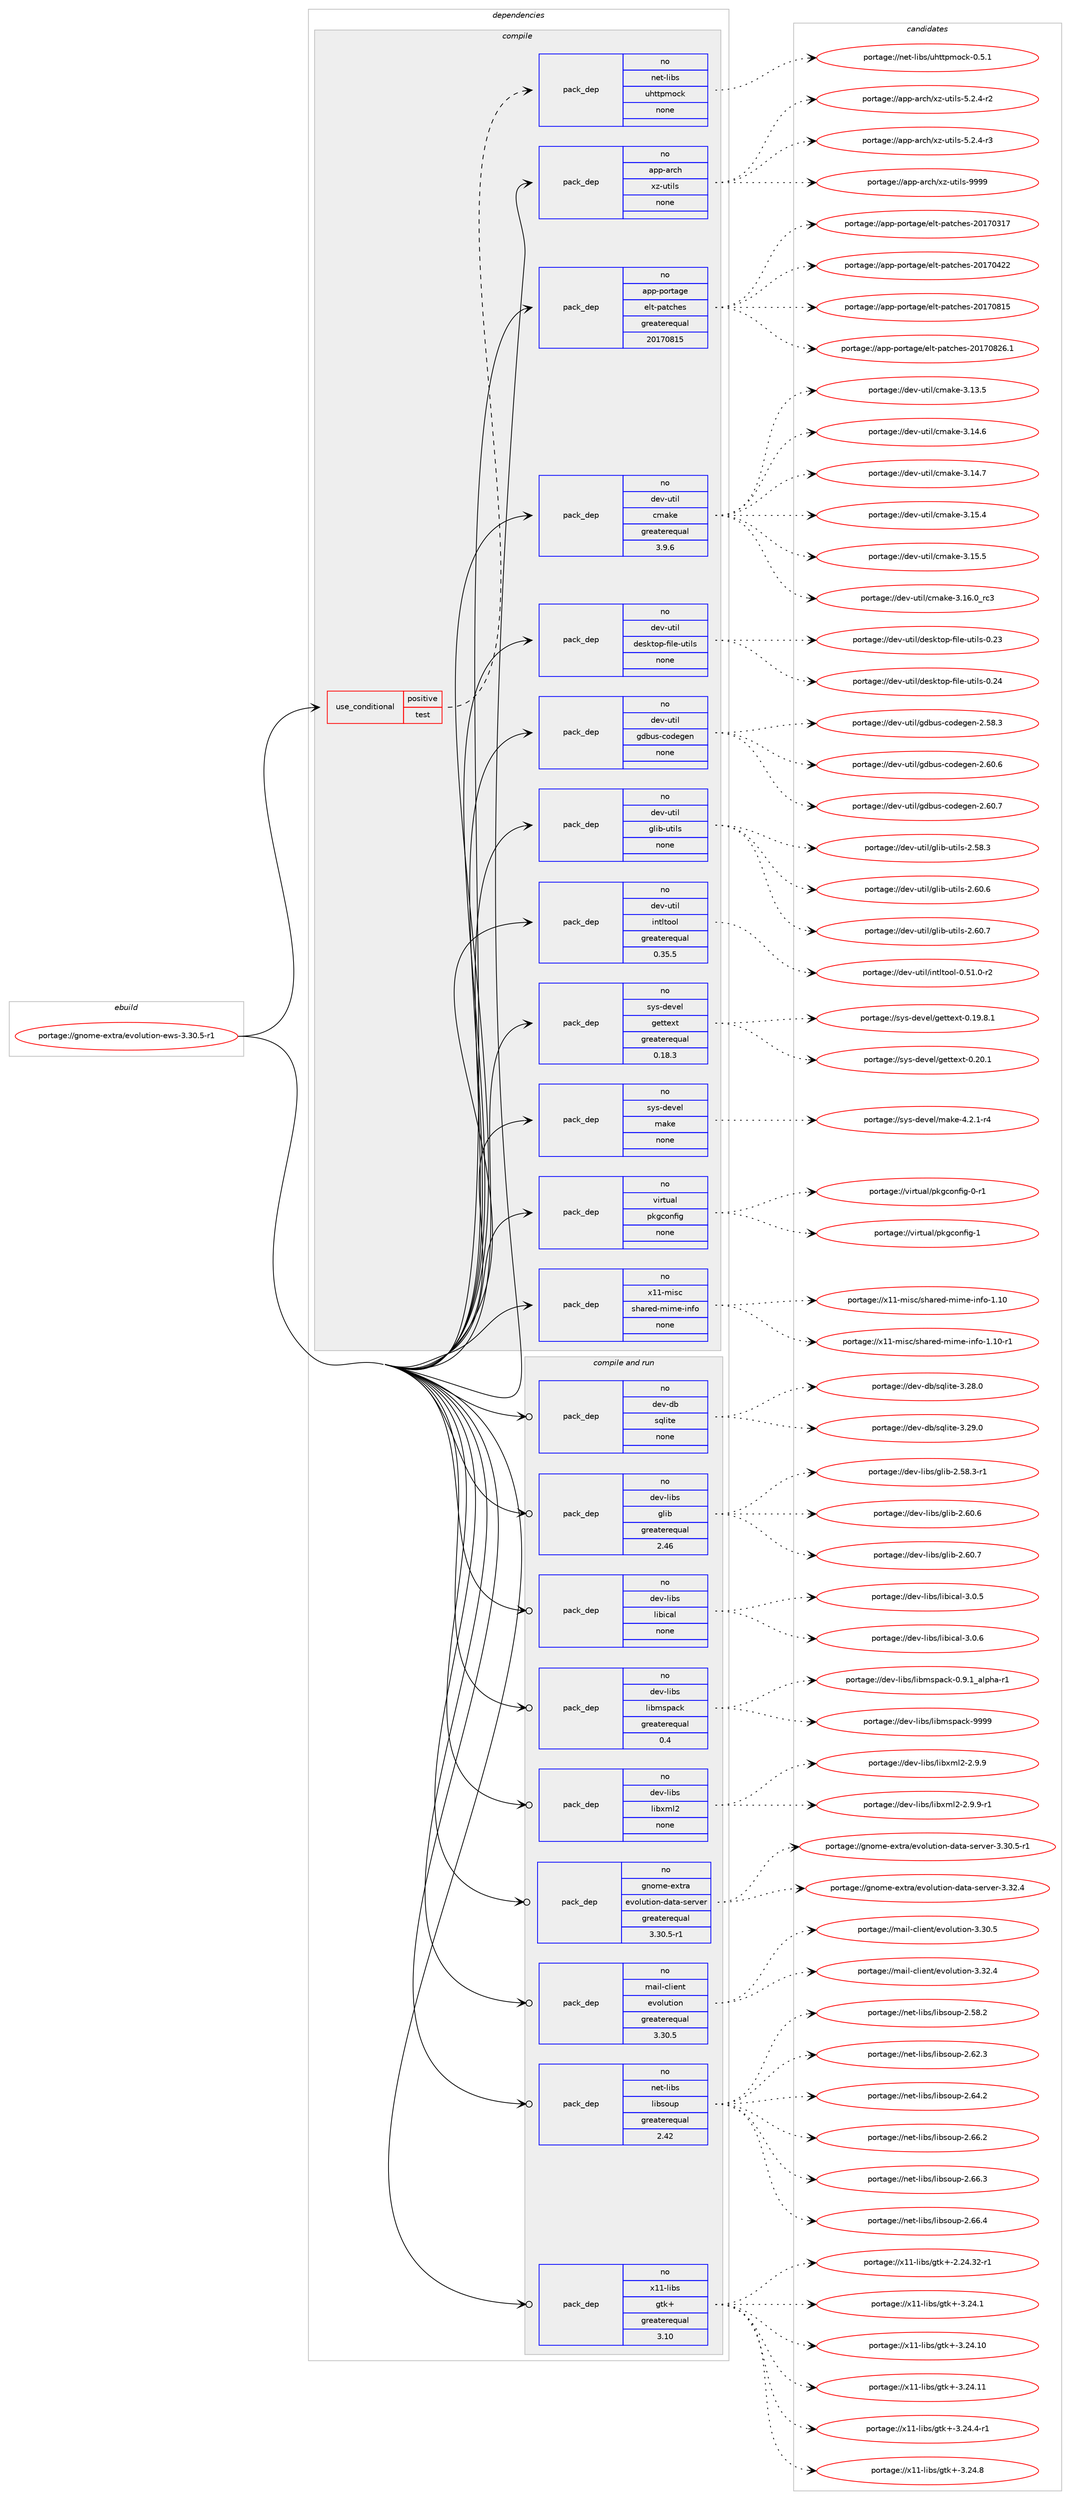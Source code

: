 digraph prolog {

# *************
# Graph options
# *************

newrank=true;
concentrate=true;
compound=true;
graph [rankdir=LR,fontname=Helvetica,fontsize=10,ranksep=1.5];#, ranksep=2.5, nodesep=0.2];
edge  [arrowhead=vee];
node  [fontname=Helvetica,fontsize=10];

# **********
# The ebuild
# **********

subgraph cluster_leftcol {
color=gray;
rank=same;
label=<<i>ebuild</i>>;
id [label="portage://gnome-extra/evolution-ews-3.30.5-r1", color=red, width=4, href="../gnome-extra/evolution-ews-3.30.5-r1.svg"];
}

# ****************
# The dependencies
# ****************

subgraph cluster_midcol {
color=gray;
label=<<i>dependencies</i>>;
subgraph cluster_compile {
fillcolor="#eeeeee";
style=filled;
label=<<i>compile</i>>;
subgraph cond74427 {
dependency281257 [label=<<TABLE BORDER="0" CELLBORDER="1" CELLSPACING="0" CELLPADDING="4"><TR><TD ROWSPAN="3" CELLPADDING="10">use_conditional</TD></TR><TR><TD>positive</TD></TR><TR><TD>test</TD></TR></TABLE>>, shape=none, color=red];
subgraph pack202717 {
dependency281258 [label=<<TABLE BORDER="0" CELLBORDER="1" CELLSPACING="0" CELLPADDING="4" WIDTH="220"><TR><TD ROWSPAN="6" CELLPADDING="30">pack_dep</TD></TR><TR><TD WIDTH="110">no</TD></TR><TR><TD>net-libs</TD></TR><TR><TD>uhttpmock</TD></TR><TR><TD>none</TD></TR><TR><TD></TD></TR></TABLE>>, shape=none, color=blue];
}
dependency281257:e -> dependency281258:w [weight=20,style="dashed",arrowhead="vee"];
}
id:e -> dependency281257:w [weight=20,style="solid",arrowhead="vee"];
subgraph pack202718 {
dependency281259 [label=<<TABLE BORDER="0" CELLBORDER="1" CELLSPACING="0" CELLPADDING="4" WIDTH="220"><TR><TD ROWSPAN="6" CELLPADDING="30">pack_dep</TD></TR><TR><TD WIDTH="110">no</TD></TR><TR><TD>app-arch</TD></TR><TR><TD>xz-utils</TD></TR><TR><TD>none</TD></TR><TR><TD></TD></TR></TABLE>>, shape=none, color=blue];
}
id:e -> dependency281259:w [weight=20,style="solid",arrowhead="vee"];
subgraph pack202719 {
dependency281260 [label=<<TABLE BORDER="0" CELLBORDER="1" CELLSPACING="0" CELLPADDING="4" WIDTH="220"><TR><TD ROWSPAN="6" CELLPADDING="30">pack_dep</TD></TR><TR><TD WIDTH="110">no</TD></TR><TR><TD>app-portage</TD></TR><TR><TD>elt-patches</TD></TR><TR><TD>greaterequal</TD></TR><TR><TD>20170815</TD></TR></TABLE>>, shape=none, color=blue];
}
id:e -> dependency281260:w [weight=20,style="solid",arrowhead="vee"];
subgraph pack202720 {
dependency281261 [label=<<TABLE BORDER="0" CELLBORDER="1" CELLSPACING="0" CELLPADDING="4" WIDTH="220"><TR><TD ROWSPAN="6" CELLPADDING="30">pack_dep</TD></TR><TR><TD WIDTH="110">no</TD></TR><TR><TD>dev-util</TD></TR><TR><TD>cmake</TD></TR><TR><TD>greaterequal</TD></TR><TR><TD>3.9.6</TD></TR></TABLE>>, shape=none, color=blue];
}
id:e -> dependency281261:w [weight=20,style="solid",arrowhead="vee"];
subgraph pack202721 {
dependency281262 [label=<<TABLE BORDER="0" CELLBORDER="1" CELLSPACING="0" CELLPADDING="4" WIDTH="220"><TR><TD ROWSPAN="6" CELLPADDING="30">pack_dep</TD></TR><TR><TD WIDTH="110">no</TD></TR><TR><TD>dev-util</TD></TR><TR><TD>desktop-file-utils</TD></TR><TR><TD>none</TD></TR><TR><TD></TD></TR></TABLE>>, shape=none, color=blue];
}
id:e -> dependency281262:w [weight=20,style="solid",arrowhead="vee"];
subgraph pack202722 {
dependency281263 [label=<<TABLE BORDER="0" CELLBORDER="1" CELLSPACING="0" CELLPADDING="4" WIDTH="220"><TR><TD ROWSPAN="6" CELLPADDING="30">pack_dep</TD></TR><TR><TD WIDTH="110">no</TD></TR><TR><TD>dev-util</TD></TR><TR><TD>gdbus-codegen</TD></TR><TR><TD>none</TD></TR><TR><TD></TD></TR></TABLE>>, shape=none, color=blue];
}
id:e -> dependency281263:w [weight=20,style="solid",arrowhead="vee"];
subgraph pack202723 {
dependency281264 [label=<<TABLE BORDER="0" CELLBORDER="1" CELLSPACING="0" CELLPADDING="4" WIDTH="220"><TR><TD ROWSPAN="6" CELLPADDING="30">pack_dep</TD></TR><TR><TD WIDTH="110">no</TD></TR><TR><TD>dev-util</TD></TR><TR><TD>glib-utils</TD></TR><TR><TD>none</TD></TR><TR><TD></TD></TR></TABLE>>, shape=none, color=blue];
}
id:e -> dependency281264:w [weight=20,style="solid",arrowhead="vee"];
subgraph pack202724 {
dependency281265 [label=<<TABLE BORDER="0" CELLBORDER="1" CELLSPACING="0" CELLPADDING="4" WIDTH="220"><TR><TD ROWSPAN="6" CELLPADDING="30">pack_dep</TD></TR><TR><TD WIDTH="110">no</TD></TR><TR><TD>dev-util</TD></TR><TR><TD>intltool</TD></TR><TR><TD>greaterequal</TD></TR><TR><TD>0.35.5</TD></TR></TABLE>>, shape=none, color=blue];
}
id:e -> dependency281265:w [weight=20,style="solid",arrowhead="vee"];
subgraph pack202725 {
dependency281266 [label=<<TABLE BORDER="0" CELLBORDER="1" CELLSPACING="0" CELLPADDING="4" WIDTH="220"><TR><TD ROWSPAN="6" CELLPADDING="30">pack_dep</TD></TR><TR><TD WIDTH="110">no</TD></TR><TR><TD>sys-devel</TD></TR><TR><TD>gettext</TD></TR><TR><TD>greaterequal</TD></TR><TR><TD>0.18.3</TD></TR></TABLE>>, shape=none, color=blue];
}
id:e -> dependency281266:w [weight=20,style="solid",arrowhead="vee"];
subgraph pack202726 {
dependency281267 [label=<<TABLE BORDER="0" CELLBORDER="1" CELLSPACING="0" CELLPADDING="4" WIDTH="220"><TR><TD ROWSPAN="6" CELLPADDING="30">pack_dep</TD></TR><TR><TD WIDTH="110">no</TD></TR><TR><TD>sys-devel</TD></TR><TR><TD>make</TD></TR><TR><TD>none</TD></TR><TR><TD></TD></TR></TABLE>>, shape=none, color=blue];
}
id:e -> dependency281267:w [weight=20,style="solid",arrowhead="vee"];
subgraph pack202727 {
dependency281268 [label=<<TABLE BORDER="0" CELLBORDER="1" CELLSPACING="0" CELLPADDING="4" WIDTH="220"><TR><TD ROWSPAN="6" CELLPADDING="30">pack_dep</TD></TR><TR><TD WIDTH="110">no</TD></TR><TR><TD>virtual</TD></TR><TR><TD>pkgconfig</TD></TR><TR><TD>none</TD></TR><TR><TD></TD></TR></TABLE>>, shape=none, color=blue];
}
id:e -> dependency281268:w [weight=20,style="solid",arrowhead="vee"];
subgraph pack202728 {
dependency281269 [label=<<TABLE BORDER="0" CELLBORDER="1" CELLSPACING="0" CELLPADDING="4" WIDTH="220"><TR><TD ROWSPAN="6" CELLPADDING="30">pack_dep</TD></TR><TR><TD WIDTH="110">no</TD></TR><TR><TD>x11-misc</TD></TR><TR><TD>shared-mime-info</TD></TR><TR><TD>none</TD></TR><TR><TD></TD></TR></TABLE>>, shape=none, color=blue];
}
id:e -> dependency281269:w [weight=20,style="solid",arrowhead="vee"];
}
subgraph cluster_compileandrun {
fillcolor="#eeeeee";
style=filled;
label=<<i>compile and run</i>>;
subgraph pack202729 {
dependency281270 [label=<<TABLE BORDER="0" CELLBORDER="1" CELLSPACING="0" CELLPADDING="4" WIDTH="220"><TR><TD ROWSPAN="6" CELLPADDING="30">pack_dep</TD></TR><TR><TD WIDTH="110">no</TD></TR><TR><TD>dev-db</TD></TR><TR><TD>sqlite</TD></TR><TR><TD>none</TD></TR><TR><TD></TD></TR></TABLE>>, shape=none, color=blue];
}
id:e -> dependency281270:w [weight=20,style="solid",arrowhead="odotvee"];
subgraph pack202730 {
dependency281271 [label=<<TABLE BORDER="0" CELLBORDER="1" CELLSPACING="0" CELLPADDING="4" WIDTH="220"><TR><TD ROWSPAN="6" CELLPADDING="30">pack_dep</TD></TR><TR><TD WIDTH="110">no</TD></TR><TR><TD>dev-libs</TD></TR><TR><TD>glib</TD></TR><TR><TD>greaterequal</TD></TR><TR><TD>2.46</TD></TR></TABLE>>, shape=none, color=blue];
}
id:e -> dependency281271:w [weight=20,style="solid",arrowhead="odotvee"];
subgraph pack202731 {
dependency281272 [label=<<TABLE BORDER="0" CELLBORDER="1" CELLSPACING="0" CELLPADDING="4" WIDTH="220"><TR><TD ROWSPAN="6" CELLPADDING="30">pack_dep</TD></TR><TR><TD WIDTH="110">no</TD></TR><TR><TD>dev-libs</TD></TR><TR><TD>libical</TD></TR><TR><TD>none</TD></TR><TR><TD></TD></TR></TABLE>>, shape=none, color=blue];
}
id:e -> dependency281272:w [weight=20,style="solid",arrowhead="odotvee"];
subgraph pack202732 {
dependency281273 [label=<<TABLE BORDER="0" CELLBORDER="1" CELLSPACING="0" CELLPADDING="4" WIDTH="220"><TR><TD ROWSPAN="6" CELLPADDING="30">pack_dep</TD></TR><TR><TD WIDTH="110">no</TD></TR><TR><TD>dev-libs</TD></TR><TR><TD>libmspack</TD></TR><TR><TD>greaterequal</TD></TR><TR><TD>0.4</TD></TR></TABLE>>, shape=none, color=blue];
}
id:e -> dependency281273:w [weight=20,style="solid",arrowhead="odotvee"];
subgraph pack202733 {
dependency281274 [label=<<TABLE BORDER="0" CELLBORDER="1" CELLSPACING="0" CELLPADDING="4" WIDTH="220"><TR><TD ROWSPAN="6" CELLPADDING="30">pack_dep</TD></TR><TR><TD WIDTH="110">no</TD></TR><TR><TD>dev-libs</TD></TR><TR><TD>libxml2</TD></TR><TR><TD>none</TD></TR><TR><TD></TD></TR></TABLE>>, shape=none, color=blue];
}
id:e -> dependency281274:w [weight=20,style="solid",arrowhead="odotvee"];
subgraph pack202734 {
dependency281275 [label=<<TABLE BORDER="0" CELLBORDER="1" CELLSPACING="0" CELLPADDING="4" WIDTH="220"><TR><TD ROWSPAN="6" CELLPADDING="30">pack_dep</TD></TR><TR><TD WIDTH="110">no</TD></TR><TR><TD>gnome-extra</TD></TR><TR><TD>evolution-data-server</TD></TR><TR><TD>greaterequal</TD></TR><TR><TD>3.30.5-r1</TD></TR></TABLE>>, shape=none, color=blue];
}
id:e -> dependency281275:w [weight=20,style="solid",arrowhead="odotvee"];
subgraph pack202735 {
dependency281276 [label=<<TABLE BORDER="0" CELLBORDER="1" CELLSPACING="0" CELLPADDING="4" WIDTH="220"><TR><TD ROWSPAN="6" CELLPADDING="30">pack_dep</TD></TR><TR><TD WIDTH="110">no</TD></TR><TR><TD>mail-client</TD></TR><TR><TD>evolution</TD></TR><TR><TD>greaterequal</TD></TR><TR><TD>3.30.5</TD></TR></TABLE>>, shape=none, color=blue];
}
id:e -> dependency281276:w [weight=20,style="solid",arrowhead="odotvee"];
subgraph pack202736 {
dependency281277 [label=<<TABLE BORDER="0" CELLBORDER="1" CELLSPACING="0" CELLPADDING="4" WIDTH="220"><TR><TD ROWSPAN="6" CELLPADDING="30">pack_dep</TD></TR><TR><TD WIDTH="110">no</TD></TR><TR><TD>net-libs</TD></TR><TR><TD>libsoup</TD></TR><TR><TD>greaterequal</TD></TR><TR><TD>2.42</TD></TR></TABLE>>, shape=none, color=blue];
}
id:e -> dependency281277:w [weight=20,style="solid",arrowhead="odotvee"];
subgraph pack202737 {
dependency281278 [label=<<TABLE BORDER="0" CELLBORDER="1" CELLSPACING="0" CELLPADDING="4" WIDTH="220"><TR><TD ROWSPAN="6" CELLPADDING="30">pack_dep</TD></TR><TR><TD WIDTH="110">no</TD></TR><TR><TD>x11-libs</TD></TR><TR><TD>gtk+</TD></TR><TR><TD>greaterequal</TD></TR><TR><TD>3.10</TD></TR></TABLE>>, shape=none, color=blue];
}
id:e -> dependency281278:w [weight=20,style="solid",arrowhead="odotvee"];
}
subgraph cluster_run {
fillcolor="#eeeeee";
style=filled;
label=<<i>run</i>>;
}
}

# **************
# The candidates
# **************

subgraph cluster_choices {
rank=same;
color=gray;
label=<<i>candidates</i>>;

subgraph choice202717 {
color=black;
nodesep=1;
choiceportage11010111645108105981154711710411611611210911199107454846534649 [label="portage://net-libs/uhttpmock-0.5.1", color=red, width=4,href="../net-libs/uhttpmock-0.5.1.svg"];
dependency281258:e -> choiceportage11010111645108105981154711710411611611210911199107454846534649:w [style=dotted,weight="100"];
}
subgraph choice202718 {
color=black;
nodesep=1;
choiceportage9711211245971149910447120122451171161051081154553465046524511450 [label="portage://app-arch/xz-utils-5.2.4-r2", color=red, width=4,href="../app-arch/xz-utils-5.2.4-r2.svg"];
choiceportage9711211245971149910447120122451171161051081154553465046524511451 [label="portage://app-arch/xz-utils-5.2.4-r3", color=red, width=4,href="../app-arch/xz-utils-5.2.4-r3.svg"];
choiceportage9711211245971149910447120122451171161051081154557575757 [label="portage://app-arch/xz-utils-9999", color=red, width=4,href="../app-arch/xz-utils-9999.svg"];
dependency281259:e -> choiceportage9711211245971149910447120122451171161051081154553465046524511450:w [style=dotted,weight="100"];
dependency281259:e -> choiceportage9711211245971149910447120122451171161051081154553465046524511451:w [style=dotted,weight="100"];
dependency281259:e -> choiceportage9711211245971149910447120122451171161051081154557575757:w [style=dotted,weight="100"];
}
subgraph choice202719 {
color=black;
nodesep=1;
choiceportage97112112451121111141169710310147101108116451129711699104101115455048495548514955 [label="portage://app-portage/elt-patches-20170317", color=red, width=4,href="../app-portage/elt-patches-20170317.svg"];
choiceportage97112112451121111141169710310147101108116451129711699104101115455048495548525050 [label="portage://app-portage/elt-patches-20170422", color=red, width=4,href="../app-portage/elt-patches-20170422.svg"];
choiceportage97112112451121111141169710310147101108116451129711699104101115455048495548564953 [label="portage://app-portage/elt-patches-20170815", color=red, width=4,href="../app-portage/elt-patches-20170815.svg"];
choiceportage971121124511211111411697103101471011081164511297116991041011154550484955485650544649 [label="portage://app-portage/elt-patches-20170826.1", color=red, width=4,href="../app-portage/elt-patches-20170826.1.svg"];
dependency281260:e -> choiceportage97112112451121111141169710310147101108116451129711699104101115455048495548514955:w [style=dotted,weight="100"];
dependency281260:e -> choiceportage97112112451121111141169710310147101108116451129711699104101115455048495548525050:w [style=dotted,weight="100"];
dependency281260:e -> choiceportage97112112451121111141169710310147101108116451129711699104101115455048495548564953:w [style=dotted,weight="100"];
dependency281260:e -> choiceportage971121124511211111411697103101471011081164511297116991041011154550484955485650544649:w [style=dotted,weight="100"];
}
subgraph choice202720 {
color=black;
nodesep=1;
choiceportage1001011184511711610510847991099710710145514649514653 [label="portage://dev-util/cmake-3.13.5", color=red, width=4,href="../dev-util/cmake-3.13.5.svg"];
choiceportage1001011184511711610510847991099710710145514649524654 [label="portage://dev-util/cmake-3.14.6", color=red, width=4,href="../dev-util/cmake-3.14.6.svg"];
choiceportage1001011184511711610510847991099710710145514649524655 [label="portage://dev-util/cmake-3.14.7", color=red, width=4,href="../dev-util/cmake-3.14.7.svg"];
choiceportage1001011184511711610510847991099710710145514649534652 [label="portage://dev-util/cmake-3.15.4", color=red, width=4,href="../dev-util/cmake-3.15.4.svg"];
choiceportage1001011184511711610510847991099710710145514649534653 [label="portage://dev-util/cmake-3.15.5", color=red, width=4,href="../dev-util/cmake-3.15.5.svg"];
choiceportage1001011184511711610510847991099710710145514649544648951149951 [label="portage://dev-util/cmake-3.16.0_rc3", color=red, width=4,href="../dev-util/cmake-3.16.0_rc3.svg"];
dependency281261:e -> choiceportage1001011184511711610510847991099710710145514649514653:w [style=dotted,weight="100"];
dependency281261:e -> choiceportage1001011184511711610510847991099710710145514649524654:w [style=dotted,weight="100"];
dependency281261:e -> choiceportage1001011184511711610510847991099710710145514649524655:w [style=dotted,weight="100"];
dependency281261:e -> choiceportage1001011184511711610510847991099710710145514649534652:w [style=dotted,weight="100"];
dependency281261:e -> choiceportage1001011184511711610510847991099710710145514649534653:w [style=dotted,weight="100"];
dependency281261:e -> choiceportage1001011184511711610510847991099710710145514649544648951149951:w [style=dotted,weight="100"];
}
subgraph choice202721 {
color=black;
nodesep=1;
choiceportage100101118451171161051084710010111510711611111245102105108101451171161051081154548465051 [label="portage://dev-util/desktop-file-utils-0.23", color=red, width=4,href="../dev-util/desktop-file-utils-0.23.svg"];
choiceportage100101118451171161051084710010111510711611111245102105108101451171161051081154548465052 [label="portage://dev-util/desktop-file-utils-0.24", color=red, width=4,href="../dev-util/desktop-file-utils-0.24.svg"];
dependency281262:e -> choiceportage100101118451171161051084710010111510711611111245102105108101451171161051081154548465051:w [style=dotted,weight="100"];
dependency281262:e -> choiceportage100101118451171161051084710010111510711611111245102105108101451171161051081154548465052:w [style=dotted,weight="100"];
}
subgraph choice202722 {
color=black;
nodesep=1;
choiceportage100101118451171161051084710310098117115459911110010110310111045504653564651 [label="portage://dev-util/gdbus-codegen-2.58.3", color=red, width=4,href="../dev-util/gdbus-codegen-2.58.3.svg"];
choiceportage100101118451171161051084710310098117115459911110010110310111045504654484654 [label="portage://dev-util/gdbus-codegen-2.60.6", color=red, width=4,href="../dev-util/gdbus-codegen-2.60.6.svg"];
choiceportage100101118451171161051084710310098117115459911110010110310111045504654484655 [label="portage://dev-util/gdbus-codegen-2.60.7", color=red, width=4,href="../dev-util/gdbus-codegen-2.60.7.svg"];
dependency281263:e -> choiceportage100101118451171161051084710310098117115459911110010110310111045504653564651:w [style=dotted,weight="100"];
dependency281263:e -> choiceportage100101118451171161051084710310098117115459911110010110310111045504654484654:w [style=dotted,weight="100"];
dependency281263:e -> choiceportage100101118451171161051084710310098117115459911110010110310111045504654484655:w [style=dotted,weight="100"];
}
subgraph choice202723 {
color=black;
nodesep=1;
choiceportage1001011184511711610510847103108105984511711610510811545504653564651 [label="portage://dev-util/glib-utils-2.58.3", color=red, width=4,href="../dev-util/glib-utils-2.58.3.svg"];
choiceportage1001011184511711610510847103108105984511711610510811545504654484654 [label="portage://dev-util/glib-utils-2.60.6", color=red, width=4,href="../dev-util/glib-utils-2.60.6.svg"];
choiceportage1001011184511711610510847103108105984511711610510811545504654484655 [label="portage://dev-util/glib-utils-2.60.7", color=red, width=4,href="../dev-util/glib-utils-2.60.7.svg"];
dependency281264:e -> choiceportage1001011184511711610510847103108105984511711610510811545504653564651:w [style=dotted,weight="100"];
dependency281264:e -> choiceportage1001011184511711610510847103108105984511711610510811545504654484654:w [style=dotted,weight="100"];
dependency281264:e -> choiceportage1001011184511711610510847103108105984511711610510811545504654484655:w [style=dotted,weight="100"];
}
subgraph choice202724 {
color=black;
nodesep=1;
choiceportage1001011184511711610510847105110116108116111111108454846534946484511450 [label="portage://dev-util/intltool-0.51.0-r2", color=red, width=4,href="../dev-util/intltool-0.51.0-r2.svg"];
dependency281265:e -> choiceportage1001011184511711610510847105110116108116111111108454846534946484511450:w [style=dotted,weight="100"];
}
subgraph choice202725 {
color=black;
nodesep=1;
choiceportage1151211154510010111810110847103101116116101120116454846495746564649 [label="portage://sys-devel/gettext-0.19.8.1", color=red, width=4,href="../sys-devel/gettext-0.19.8.1.svg"];
choiceportage115121115451001011181011084710310111611610112011645484650484649 [label="portage://sys-devel/gettext-0.20.1", color=red, width=4,href="../sys-devel/gettext-0.20.1.svg"];
dependency281266:e -> choiceportage1151211154510010111810110847103101116116101120116454846495746564649:w [style=dotted,weight="100"];
dependency281266:e -> choiceportage115121115451001011181011084710310111611610112011645484650484649:w [style=dotted,weight="100"];
}
subgraph choice202726 {
color=black;
nodesep=1;
choiceportage1151211154510010111810110847109971071014552465046494511452 [label="portage://sys-devel/make-4.2.1-r4", color=red, width=4,href="../sys-devel/make-4.2.1-r4.svg"];
dependency281267:e -> choiceportage1151211154510010111810110847109971071014552465046494511452:w [style=dotted,weight="100"];
}
subgraph choice202727 {
color=black;
nodesep=1;
choiceportage11810511411611797108471121071039911111010210510345484511449 [label="portage://virtual/pkgconfig-0-r1", color=red, width=4,href="../virtual/pkgconfig-0-r1.svg"];
choiceportage1181051141161179710847112107103991111101021051034549 [label="portage://virtual/pkgconfig-1", color=red, width=4,href="../virtual/pkgconfig-1.svg"];
dependency281268:e -> choiceportage11810511411611797108471121071039911111010210510345484511449:w [style=dotted,weight="100"];
dependency281268:e -> choiceportage1181051141161179710847112107103991111101021051034549:w [style=dotted,weight="100"];
}
subgraph choice202728 {
color=black;
nodesep=1;
choiceportage12049494510910511599471151049711410110045109105109101451051101021114549464948 [label="portage://x11-misc/shared-mime-info-1.10", color=red, width=4,href="../x11-misc/shared-mime-info-1.10.svg"];
choiceportage120494945109105115994711510497114101100451091051091014510511010211145494649484511449 [label="portage://x11-misc/shared-mime-info-1.10-r1", color=red, width=4,href="../x11-misc/shared-mime-info-1.10-r1.svg"];
dependency281269:e -> choiceportage12049494510910511599471151049711410110045109105109101451051101021114549464948:w [style=dotted,weight="100"];
dependency281269:e -> choiceportage120494945109105115994711510497114101100451091051091014510511010211145494649484511449:w [style=dotted,weight="100"];
}
subgraph choice202729 {
color=black;
nodesep=1;
choiceportage10010111845100984711511310810511610145514650564648 [label="portage://dev-db/sqlite-3.28.0", color=red, width=4,href="../dev-db/sqlite-3.28.0.svg"];
choiceportage10010111845100984711511310810511610145514650574648 [label="portage://dev-db/sqlite-3.29.0", color=red, width=4,href="../dev-db/sqlite-3.29.0.svg"];
dependency281270:e -> choiceportage10010111845100984711511310810511610145514650564648:w [style=dotted,weight="100"];
dependency281270:e -> choiceportage10010111845100984711511310810511610145514650574648:w [style=dotted,weight="100"];
}
subgraph choice202730 {
color=black;
nodesep=1;
choiceportage10010111845108105981154710310810598455046535646514511449 [label="portage://dev-libs/glib-2.58.3-r1", color=red, width=4,href="../dev-libs/glib-2.58.3-r1.svg"];
choiceportage1001011184510810598115471031081059845504654484654 [label="portage://dev-libs/glib-2.60.6", color=red, width=4,href="../dev-libs/glib-2.60.6.svg"];
choiceportage1001011184510810598115471031081059845504654484655 [label="portage://dev-libs/glib-2.60.7", color=red, width=4,href="../dev-libs/glib-2.60.7.svg"];
dependency281271:e -> choiceportage10010111845108105981154710310810598455046535646514511449:w [style=dotted,weight="100"];
dependency281271:e -> choiceportage1001011184510810598115471031081059845504654484654:w [style=dotted,weight="100"];
dependency281271:e -> choiceportage1001011184510810598115471031081059845504654484655:w [style=dotted,weight="100"];
}
subgraph choice202731 {
color=black;
nodesep=1;
choiceportage100101118451081059811547108105981059997108455146484653 [label="portage://dev-libs/libical-3.0.5", color=red, width=4,href="../dev-libs/libical-3.0.5.svg"];
choiceportage100101118451081059811547108105981059997108455146484654 [label="portage://dev-libs/libical-3.0.6", color=red, width=4,href="../dev-libs/libical-3.0.6.svg"];
dependency281272:e -> choiceportage100101118451081059811547108105981059997108455146484653:w [style=dotted,weight="100"];
dependency281272:e -> choiceportage100101118451081059811547108105981059997108455146484654:w [style=dotted,weight="100"];
}
subgraph choice202732 {
color=black;
nodesep=1;
choiceportage1001011184510810598115471081059810911511297991074548465746499597108112104974511449 [label="portage://dev-libs/libmspack-0.9.1_alpha-r1", color=red, width=4,href="../dev-libs/libmspack-0.9.1_alpha-r1.svg"];
choiceportage1001011184510810598115471081059810911511297991074557575757 [label="portage://dev-libs/libmspack-9999", color=red, width=4,href="../dev-libs/libmspack-9999.svg"];
dependency281273:e -> choiceportage1001011184510810598115471081059810911511297991074548465746499597108112104974511449:w [style=dotted,weight="100"];
dependency281273:e -> choiceportage1001011184510810598115471081059810911511297991074557575757:w [style=dotted,weight="100"];
}
subgraph choice202733 {
color=black;
nodesep=1;
choiceportage1001011184510810598115471081059812010910850455046574657 [label="portage://dev-libs/libxml2-2.9.9", color=red, width=4,href="../dev-libs/libxml2-2.9.9.svg"];
choiceportage10010111845108105981154710810598120109108504550465746574511449 [label="portage://dev-libs/libxml2-2.9.9-r1", color=red, width=4,href="../dev-libs/libxml2-2.9.9-r1.svg"];
dependency281274:e -> choiceportage1001011184510810598115471081059812010910850455046574657:w [style=dotted,weight="100"];
dependency281274:e -> choiceportage10010111845108105981154710810598120109108504550465746574511449:w [style=dotted,weight="100"];
}
subgraph choice202734 {
color=black;
nodesep=1;
choiceportage10311011110910145101120116114974710111811110811711610511111045100971169745115101114118101114455146514846534511449 [label="portage://gnome-extra/evolution-data-server-3.30.5-r1", color=red, width=4,href="../gnome-extra/evolution-data-server-3.30.5-r1.svg"];
choiceportage1031101111091014510112011611497471011181111081171161051111104510097116974511510111411810111445514651504652 [label="portage://gnome-extra/evolution-data-server-3.32.4", color=red, width=4,href="../gnome-extra/evolution-data-server-3.32.4.svg"];
dependency281275:e -> choiceportage10311011110910145101120116114974710111811110811711610511111045100971169745115101114118101114455146514846534511449:w [style=dotted,weight="100"];
dependency281275:e -> choiceportage1031101111091014510112011611497471011181111081171161051111104510097116974511510111411810111445514651504652:w [style=dotted,weight="100"];
}
subgraph choice202735 {
color=black;
nodesep=1;
choiceportage1099710510845991081051011101164710111811110811711610511111045514651484653 [label="portage://mail-client/evolution-3.30.5", color=red, width=4,href="../mail-client/evolution-3.30.5.svg"];
choiceportage1099710510845991081051011101164710111811110811711610511111045514651504652 [label="portage://mail-client/evolution-3.32.4", color=red, width=4,href="../mail-client/evolution-3.32.4.svg"];
dependency281276:e -> choiceportage1099710510845991081051011101164710111811110811711610511111045514651484653:w [style=dotted,weight="100"];
dependency281276:e -> choiceportage1099710510845991081051011101164710111811110811711610511111045514651504652:w [style=dotted,weight="100"];
}
subgraph choice202736 {
color=black;
nodesep=1;
choiceportage1101011164510810598115471081059811511111711245504653564650 [label="portage://net-libs/libsoup-2.58.2", color=red, width=4,href="../net-libs/libsoup-2.58.2.svg"];
choiceportage1101011164510810598115471081059811511111711245504654504651 [label="portage://net-libs/libsoup-2.62.3", color=red, width=4,href="../net-libs/libsoup-2.62.3.svg"];
choiceportage1101011164510810598115471081059811511111711245504654524650 [label="portage://net-libs/libsoup-2.64.2", color=red, width=4,href="../net-libs/libsoup-2.64.2.svg"];
choiceportage1101011164510810598115471081059811511111711245504654544650 [label="portage://net-libs/libsoup-2.66.2", color=red, width=4,href="../net-libs/libsoup-2.66.2.svg"];
choiceportage1101011164510810598115471081059811511111711245504654544651 [label="portage://net-libs/libsoup-2.66.3", color=red, width=4,href="../net-libs/libsoup-2.66.3.svg"];
choiceportage1101011164510810598115471081059811511111711245504654544652 [label="portage://net-libs/libsoup-2.66.4", color=red, width=4,href="../net-libs/libsoup-2.66.4.svg"];
dependency281277:e -> choiceportage1101011164510810598115471081059811511111711245504653564650:w [style=dotted,weight="100"];
dependency281277:e -> choiceportage1101011164510810598115471081059811511111711245504654504651:w [style=dotted,weight="100"];
dependency281277:e -> choiceportage1101011164510810598115471081059811511111711245504654524650:w [style=dotted,weight="100"];
dependency281277:e -> choiceportage1101011164510810598115471081059811511111711245504654544650:w [style=dotted,weight="100"];
dependency281277:e -> choiceportage1101011164510810598115471081059811511111711245504654544651:w [style=dotted,weight="100"];
dependency281277:e -> choiceportage1101011164510810598115471081059811511111711245504654544652:w [style=dotted,weight="100"];
}
subgraph choice202737 {
color=black;
nodesep=1;
choiceportage12049494510810598115471031161074345504650524651504511449 [label="portage://x11-libs/gtk+-2.24.32-r1", color=red, width=4,href="../x11-libs/gtk+-2.24.32-r1.svg"];
choiceportage12049494510810598115471031161074345514650524649 [label="portage://x11-libs/gtk+-3.24.1", color=red, width=4,href="../x11-libs/gtk+-3.24.1.svg"];
choiceportage1204949451081059811547103116107434551465052464948 [label="portage://x11-libs/gtk+-3.24.10", color=red, width=4,href="../x11-libs/gtk+-3.24.10.svg"];
choiceportage1204949451081059811547103116107434551465052464949 [label="portage://x11-libs/gtk+-3.24.11", color=red, width=4,href="../x11-libs/gtk+-3.24.11.svg"];
choiceportage120494945108105981154710311610743455146505246524511449 [label="portage://x11-libs/gtk+-3.24.4-r1", color=red, width=4,href="../x11-libs/gtk+-3.24.4-r1.svg"];
choiceportage12049494510810598115471031161074345514650524656 [label="portage://x11-libs/gtk+-3.24.8", color=red, width=4,href="../x11-libs/gtk+-3.24.8.svg"];
dependency281278:e -> choiceportage12049494510810598115471031161074345504650524651504511449:w [style=dotted,weight="100"];
dependency281278:e -> choiceportage12049494510810598115471031161074345514650524649:w [style=dotted,weight="100"];
dependency281278:e -> choiceportage1204949451081059811547103116107434551465052464948:w [style=dotted,weight="100"];
dependency281278:e -> choiceportage1204949451081059811547103116107434551465052464949:w [style=dotted,weight="100"];
dependency281278:e -> choiceportage120494945108105981154710311610743455146505246524511449:w [style=dotted,weight="100"];
dependency281278:e -> choiceportage12049494510810598115471031161074345514650524656:w [style=dotted,weight="100"];
}
}

}
